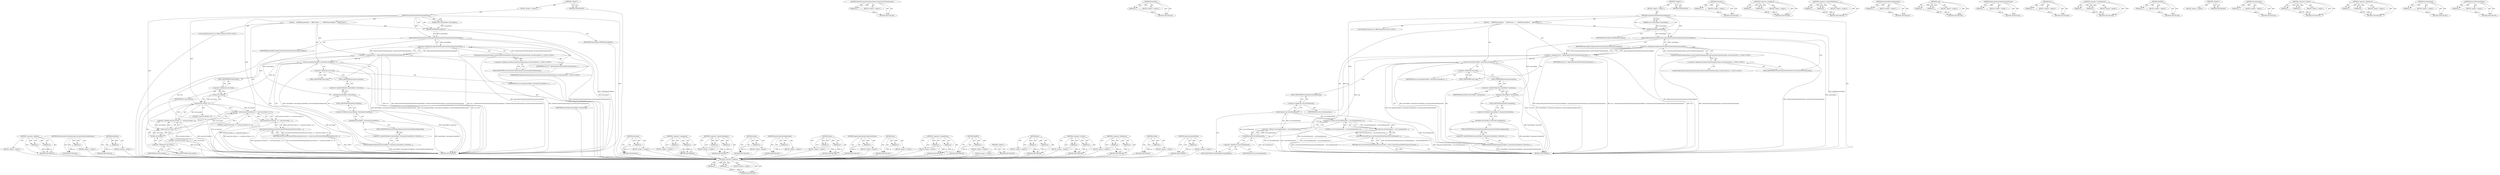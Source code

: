 digraph "narrowPrecisionToFloat" {
vulnerable_140 [label=<(METHOD,&lt;operator&gt;.addition)>];
vulnerable_141 [label=<(PARAM,p1)>];
vulnerable_142 [label=<(PARAM,p2)>];
vulnerable_143 [label=<(BLOCK,&lt;empty&gt;,&lt;empty&gt;)>];
vulnerable_144 [label=<(METHOD_RETURN,ANY)>];
vulnerable_96 [label=<(METHOD,SubtreeContentTransformScope.currentContentTransformation)>];
vulnerable_97 [label=<(PARAM,p1)>];
vulnerable_98 [label=<(BLOCK,&lt;empty&gt;,&lt;empty&gt;)>];
vulnerable_99 [label=<(METHOD_RETURN,ANY)>];
vulnerable_119 [label=<(METHOD,frameHost)>];
vulnerable_120 [label=<(PARAM,p1)>];
vulnerable_121 [label=<(BLOCK,&lt;empty&gt;,&lt;empty&gt;)>];
vulnerable_122 [label=<(METHOD_RETURN,ANY)>];
vulnerable_6 [label=<(METHOD,&lt;global&gt;)<SUB>1</SUB>>];
vulnerable_7 [label=<(BLOCK,&lt;empty&gt;,&lt;empty&gt;)<SUB>1</SUB>>];
vulnerable_8 [label=<(METHOD,calculateScreenFontSizeScalingFactor)<SUB>1</SUB>>];
vulnerable_9 [label=<(PARAM,const LayoutObject* layoutObject)<SUB>1</SUB>>];
vulnerable_10 [label=<(BLOCK,{
    ASSERT(layoutObject);

     AffineTransfo...,{
    ASSERT(layoutObject);

     AffineTransfo...)<SUB>2</SUB>>];
vulnerable_11 [label=<(ASSERT,ASSERT(layoutObject))<SUB>3</SUB>>];
vulnerable_12 [label=<(IDENTIFIER,layoutObject,ASSERT(layoutObject))<SUB>3</SUB>>];
vulnerable_13 [label="<(LOCAL,AffineTransform ctm: AffineTransform)<SUB>5</SUB>>"];
vulnerable_14 [label=<(&lt;operator&gt;.assignment,ctm = deprecatedCalculateTransformToLayer(layou...)<SUB>5</SUB>>];
vulnerable_15 [label=<(IDENTIFIER,ctm,ctm = deprecatedCalculateTransformToLayer(layou...)<SUB>5</SUB>>];
vulnerable_16 [label=<(&lt;operator&gt;.multiplication,deprecatedCalculateTransformToLayer(layoutObjec...)<SUB>5</SUB>>];
vulnerable_17 [label=<(deprecatedCalculateTransformToLayer,deprecatedCalculateTransformToLayer(layoutObject))<SUB>5</SUB>>];
vulnerable_18 [label=<(IDENTIFIER,layoutObject,deprecatedCalculateTransformToLayer(layoutObject))<SUB>5</SUB>>];
vulnerable_19 [label="<(SubtreeContentTransformScope.currentContentTransformation,SubtreeContentTransformScope::currentContentTra...)<SUB>5</SUB>>"];
vulnerable_20 [label="<(&lt;operator&gt;.fieldAccess,SubtreeContentTransformScope::currentContentTra...)<SUB>5</SUB>>"];
vulnerable_21 [label="<(IDENTIFIER,SubtreeContentTransformScope,SubtreeContentTransformScope::currentContentTra...)<SUB>5</SUB>>"];
vulnerable_22 [label=<(FIELD_IDENTIFIER,currentContentTransformation,currentContentTransformation)<SUB>5</SUB>>];
vulnerable_23 [label=<(scale,ctm.scale(layoutObject-&gt;document().frameHost()-...)<SUB>6</SUB>>];
vulnerable_24 [label=<(&lt;operator&gt;.fieldAccess,ctm.scale)<SUB>6</SUB>>];
vulnerable_25 [label=<(IDENTIFIER,ctm,ctm.scale(layoutObject-&gt;document().frameHost()-...)<SUB>6</SUB>>];
vulnerable_26 [label=<(FIELD_IDENTIFIER,scale,scale)<SUB>6</SUB>>];
vulnerable_27 [label=<(deviceScaleFactorDeprecated,layoutObject-&gt;document().frameHost()-&gt;deviceSca...)<SUB>6</SUB>>];
vulnerable_28 [label=<(&lt;operator&gt;.indirectFieldAccess,layoutObject-&gt;document().frameHost()-&gt;deviceSca...)<SUB>6</SUB>>];
vulnerable_29 [label=<(frameHost,layoutObject-&gt;document().frameHost())<SUB>6</SUB>>];
vulnerable_30 [label=<(&lt;operator&gt;.fieldAccess,layoutObject-&gt;document().frameHost)<SUB>6</SUB>>];
vulnerable_31 [label=<(document,layoutObject-&gt;document())<SUB>6</SUB>>];
vulnerable_32 [label=<(&lt;operator&gt;.indirectFieldAccess,layoutObject-&gt;document)<SUB>6</SUB>>];
vulnerable_33 [label=<(IDENTIFIER,layoutObject,layoutObject-&gt;document())<SUB>6</SUB>>];
vulnerable_34 [label=<(FIELD_IDENTIFIER,document,document)<SUB>6</SUB>>];
vulnerable_35 [label=<(FIELD_IDENTIFIER,frameHost,frameHost)<SUB>6</SUB>>];
vulnerable_36 [label=<(FIELD_IDENTIFIER,deviceScaleFactorDeprecated,deviceScaleFactorDeprecated)<SUB>6</SUB>>];
vulnerable_37 [label=<(RETURN,return narrowPrecisionToFloat(sqrt((pow(ctm.xSc...,return narrowPrecisionToFloat(sqrt((pow(ctm.xSc...)<SUB>8</SUB>>];
vulnerable_38 [label=<(narrowPrecisionToFloat,narrowPrecisionToFloat(sqrt((pow(ctm.xScale(), ...)<SUB>8</SUB>>];
vulnerable_39 [label=<(sqrt,sqrt((pow(ctm.xScale(), 2) + pow(ctm.yScale(), ...)<SUB>8</SUB>>];
vulnerable_40 [label=<(&lt;operator&gt;.division,(pow(ctm.xScale(), 2) + pow(ctm.yScale(), 2)) / 2)<SUB>8</SUB>>];
vulnerable_41 [label=<(&lt;operator&gt;.addition,pow(ctm.xScale(), 2) + pow(ctm.yScale(), 2))<SUB>8</SUB>>];
vulnerable_42 [label=<(pow,pow(ctm.xScale(), 2))<SUB>8</SUB>>];
vulnerable_43 [label=<(xScale,ctm.xScale())<SUB>8</SUB>>];
vulnerable_44 [label=<(&lt;operator&gt;.fieldAccess,ctm.xScale)<SUB>8</SUB>>];
vulnerable_45 [label=<(IDENTIFIER,ctm,ctm.xScale())<SUB>8</SUB>>];
vulnerable_46 [label=<(FIELD_IDENTIFIER,xScale,xScale)<SUB>8</SUB>>];
vulnerable_47 [label=<(LITERAL,2,pow(ctm.xScale(), 2))<SUB>8</SUB>>];
vulnerable_48 [label=<(pow,pow(ctm.yScale(), 2))<SUB>8</SUB>>];
vulnerable_49 [label=<(yScale,ctm.yScale())<SUB>8</SUB>>];
vulnerable_50 [label=<(&lt;operator&gt;.fieldAccess,ctm.yScale)<SUB>8</SUB>>];
vulnerable_51 [label=<(IDENTIFIER,ctm,ctm.yScale())<SUB>8</SUB>>];
vulnerable_52 [label=<(FIELD_IDENTIFIER,yScale,yScale)<SUB>8</SUB>>];
vulnerable_53 [label=<(LITERAL,2,pow(ctm.yScale(), 2))<SUB>8</SUB>>];
vulnerable_54 [label=<(LITERAL,2,(pow(ctm.xScale(), 2) + pow(ctm.yScale(), 2)) / 2)<SUB>8</SUB>>];
vulnerable_55 [label=<(METHOD_RETURN,float)<SUB>1</SUB>>];
vulnerable_57 [label=<(METHOD_RETURN,ANY)<SUB>1</SUB>>];
vulnerable_123 [label=<(METHOD,document)>];
vulnerable_124 [label=<(PARAM,p1)>];
vulnerable_125 [label=<(BLOCK,&lt;empty&gt;,&lt;empty&gt;)>];
vulnerable_126 [label=<(METHOD_RETURN,ANY)>];
vulnerable_82 [label=<(METHOD,&lt;operator&gt;.assignment)>];
vulnerable_83 [label=<(PARAM,p1)>];
vulnerable_84 [label=<(PARAM,p2)>];
vulnerable_85 [label=<(BLOCK,&lt;empty&gt;,&lt;empty&gt;)>];
vulnerable_86 [label=<(METHOD_RETURN,ANY)>];
vulnerable_114 [label=<(METHOD,&lt;operator&gt;.indirectFieldAccess)>];
vulnerable_115 [label=<(PARAM,p1)>];
vulnerable_116 [label=<(PARAM,p2)>];
vulnerable_117 [label=<(BLOCK,&lt;empty&gt;,&lt;empty&gt;)>];
vulnerable_118 [label=<(METHOD_RETURN,ANY)>];
vulnerable_154 [label=<(METHOD,yScale)>];
vulnerable_155 [label=<(PARAM,p1)>];
vulnerable_156 [label=<(BLOCK,&lt;empty&gt;,&lt;empty&gt;)>];
vulnerable_157 [label=<(METHOD_RETURN,ANY)>];
vulnerable_110 [label=<(METHOD,deviceScaleFactorDeprecated)>];
vulnerable_111 [label=<(PARAM,p1)>];
vulnerable_112 [label=<(BLOCK,&lt;empty&gt;,&lt;empty&gt;)>];
vulnerable_113 [label=<(METHOD_RETURN,ANY)>];
vulnerable_105 [label=<(METHOD,scale)>];
vulnerable_106 [label=<(PARAM,p1)>];
vulnerable_107 [label=<(PARAM,p2)>];
vulnerable_108 [label=<(BLOCK,&lt;empty&gt;,&lt;empty&gt;)>];
vulnerable_109 [label=<(METHOD_RETURN,ANY)>];
vulnerable_92 [label=<(METHOD,deprecatedCalculateTransformToLayer)>];
vulnerable_93 [label=<(PARAM,p1)>];
vulnerable_94 [label=<(BLOCK,&lt;empty&gt;,&lt;empty&gt;)>];
vulnerable_95 [label=<(METHOD_RETURN,ANY)>];
vulnerable_131 [label=<(METHOD,sqrt)>];
vulnerable_132 [label=<(PARAM,p1)>];
vulnerable_133 [label=<(BLOCK,&lt;empty&gt;,&lt;empty&gt;)>];
vulnerable_134 [label=<(METHOD_RETURN,ANY)>];
vulnerable_87 [label=<(METHOD,&lt;operator&gt;.multiplication)>];
vulnerable_88 [label=<(PARAM,p1)>];
vulnerable_89 [label=<(PARAM,p2)>];
vulnerable_90 [label=<(BLOCK,&lt;empty&gt;,&lt;empty&gt;)>];
vulnerable_91 [label=<(METHOD_RETURN,ANY)>];
vulnerable_78 [label=<(METHOD,ASSERT)>];
vulnerable_79 [label=<(PARAM,p1)>];
vulnerable_80 [label=<(BLOCK,&lt;empty&gt;,&lt;empty&gt;)>];
vulnerable_81 [label=<(METHOD_RETURN,ANY)>];
vulnerable_72 [label=<(METHOD,&lt;global&gt;)<SUB>1</SUB>>];
vulnerable_73 [label=<(BLOCK,&lt;empty&gt;,&lt;empty&gt;)>];
vulnerable_74 [label=<(METHOD_RETURN,ANY)>];
vulnerable_145 [label=<(METHOD,pow)>];
vulnerable_146 [label=<(PARAM,p1)>];
vulnerable_147 [label=<(PARAM,p2)>];
vulnerable_148 [label=<(BLOCK,&lt;empty&gt;,&lt;empty&gt;)>];
vulnerable_149 [label=<(METHOD_RETURN,ANY)>];
vulnerable_135 [label=<(METHOD,&lt;operator&gt;.division)>];
vulnerable_136 [label=<(PARAM,p1)>];
vulnerable_137 [label=<(PARAM,p2)>];
vulnerable_138 [label=<(BLOCK,&lt;empty&gt;,&lt;empty&gt;)>];
vulnerable_139 [label=<(METHOD_RETURN,ANY)>];
vulnerable_100 [label=<(METHOD,&lt;operator&gt;.fieldAccess)>];
vulnerable_101 [label=<(PARAM,p1)>];
vulnerable_102 [label=<(PARAM,p2)>];
vulnerable_103 [label=<(BLOCK,&lt;empty&gt;,&lt;empty&gt;)>];
vulnerable_104 [label=<(METHOD_RETURN,ANY)>];
vulnerable_150 [label=<(METHOD,xScale)>];
vulnerable_151 [label=<(PARAM,p1)>];
vulnerable_152 [label=<(BLOCK,&lt;empty&gt;,&lt;empty&gt;)>];
vulnerable_153 [label=<(METHOD_RETURN,ANY)>];
vulnerable_127 [label=<(METHOD,narrowPrecisionToFloat)>];
vulnerable_128 [label=<(PARAM,p1)>];
vulnerable_129 [label=<(BLOCK,&lt;empty&gt;,&lt;empty&gt;)>];
vulnerable_130 [label=<(METHOD_RETURN,ANY)>];
fixed_136 [label=<(METHOD,&lt;operator&gt;.addition)>];
fixed_137 [label=<(PARAM,p1)>];
fixed_138 [label=<(PARAM,p2)>];
fixed_139 [label=<(BLOCK,&lt;empty&gt;,&lt;empty&gt;)>];
fixed_140 [label=<(METHOD_RETURN,ANY)>];
fixed_92 [label=<(METHOD,SubtreeContentTransformScope.currentContentTransformation)>];
fixed_93 [label=<(PARAM,p1)>];
fixed_94 [label=<(BLOCK,&lt;empty&gt;,&lt;empty&gt;)>];
fixed_95 [label=<(METHOD_RETURN,ANY)>];
fixed_115 [label=<(METHOD,frameHost)>];
fixed_116 [label=<(PARAM,p1)>];
fixed_117 [label=<(BLOCK,&lt;empty&gt;,&lt;empty&gt;)>];
fixed_118 [label=<(METHOD_RETURN,ANY)>];
fixed_6 [label=<(METHOD,&lt;global&gt;)<SUB>1</SUB>>];
fixed_7 [label=<(BLOCK,&lt;empty&gt;,&lt;empty&gt;)<SUB>1</SUB>>];
fixed_8 [label=<(METHOD,calculateScreenFontSizeScalingFactor)<SUB>1</SUB>>];
fixed_9 [label=<(PARAM,const LayoutObject* layoutObject)<SUB>1</SUB>>];
fixed_10 [label=<(BLOCK,{
    ASSERT(layoutObject);

     AffineTransfo...,{
    ASSERT(layoutObject);

     AffineTransfo...)<SUB>2</SUB>>];
fixed_11 [label=<(ASSERT,ASSERT(layoutObject))<SUB>3</SUB>>];
fixed_12 [label=<(IDENTIFIER,layoutObject,ASSERT(layoutObject))<SUB>3</SUB>>];
fixed_13 [label="<(LOCAL,AffineTransform ctm: AffineTransform)<SUB>5</SUB>>"];
fixed_14 [label=<(&lt;operator&gt;.assignment,ctm = deprecatedCalculateTransformToLayer(layou...)<SUB>5</SUB>>];
fixed_15 [label=<(IDENTIFIER,ctm,ctm = deprecatedCalculateTransformToLayer(layou...)<SUB>5</SUB>>];
fixed_16 [label=<(&lt;operator&gt;.multiplication,deprecatedCalculateTransformToLayer(layoutObjec...)<SUB>5</SUB>>];
fixed_17 [label=<(deprecatedCalculateTransformToLayer,deprecatedCalculateTransformToLayer(layoutObject))<SUB>5</SUB>>];
fixed_18 [label=<(IDENTIFIER,layoutObject,deprecatedCalculateTransformToLayer(layoutObject))<SUB>5</SUB>>];
fixed_19 [label="<(SubtreeContentTransformScope.currentContentTransformation,SubtreeContentTransformScope::currentContentTra...)<SUB>5</SUB>>"];
fixed_20 [label="<(&lt;operator&gt;.fieldAccess,SubtreeContentTransformScope::currentContentTra...)<SUB>5</SUB>>"];
fixed_21 [label="<(IDENTIFIER,SubtreeContentTransformScope,SubtreeContentTransformScope::currentContentTra...)<SUB>5</SUB>>"];
fixed_22 [label=<(FIELD_IDENTIFIER,currentContentTransformation,currentContentTransformation)<SUB>5</SUB>>];
fixed_23 [label=<(scale,ctm.scale(layoutObject-&gt;document().frameHost()-...)<SUB>6</SUB>>];
fixed_24 [label=<(&lt;operator&gt;.fieldAccess,ctm.scale)<SUB>6</SUB>>];
fixed_25 [label=<(IDENTIFIER,ctm,ctm.scale(layoutObject-&gt;document().frameHost()-...)<SUB>6</SUB>>];
fixed_26 [label=<(FIELD_IDENTIFIER,scale,scale)<SUB>6</SUB>>];
fixed_27 [label=<(deviceScaleFactorDeprecated,layoutObject-&gt;document().frameHost()-&gt;deviceSca...)<SUB>6</SUB>>];
fixed_28 [label=<(&lt;operator&gt;.indirectFieldAccess,layoutObject-&gt;document().frameHost()-&gt;deviceSca...)<SUB>6</SUB>>];
fixed_29 [label=<(frameHost,layoutObject-&gt;document().frameHost())<SUB>6</SUB>>];
fixed_30 [label=<(&lt;operator&gt;.fieldAccess,layoutObject-&gt;document().frameHost)<SUB>6</SUB>>];
fixed_31 [label=<(document,layoutObject-&gt;document())<SUB>6</SUB>>];
fixed_32 [label=<(&lt;operator&gt;.indirectFieldAccess,layoutObject-&gt;document)<SUB>6</SUB>>];
fixed_33 [label=<(IDENTIFIER,layoutObject,layoutObject-&gt;document())<SUB>6</SUB>>];
fixed_34 [label=<(FIELD_IDENTIFIER,document,document)<SUB>6</SUB>>];
fixed_35 [label=<(FIELD_IDENTIFIER,frameHost,frameHost)<SUB>6</SUB>>];
fixed_36 [label=<(FIELD_IDENTIFIER,deviceScaleFactorDeprecated,deviceScaleFactorDeprecated)<SUB>6</SUB>>];
fixed_37 [label=<(RETURN,return narrowPrecisionToFloat(sqrt((ctm.xScaleS...,return narrowPrecisionToFloat(sqrt((ctm.xScaleS...)<SUB>8</SUB>>];
fixed_38 [label=<(narrowPrecisionToFloat,narrowPrecisionToFloat(sqrt((ctm.xScaleSquared(...)<SUB>8</SUB>>];
fixed_39 [label=<(sqrt,sqrt((ctm.xScaleSquared() + ctm.yScaleSquared()...)<SUB>8</SUB>>];
fixed_40 [label=<(&lt;operator&gt;.division,(ctm.xScaleSquared() + ctm.yScaleSquared()) / 2)<SUB>8</SUB>>];
fixed_41 [label=<(&lt;operator&gt;.addition,ctm.xScaleSquared() + ctm.yScaleSquared())<SUB>8</SUB>>];
fixed_42 [label=<(xScaleSquared,ctm.xScaleSquared())<SUB>8</SUB>>];
fixed_43 [label=<(&lt;operator&gt;.fieldAccess,ctm.xScaleSquared)<SUB>8</SUB>>];
fixed_44 [label=<(IDENTIFIER,ctm,ctm.xScaleSquared())<SUB>8</SUB>>];
fixed_45 [label=<(FIELD_IDENTIFIER,xScaleSquared,xScaleSquared)<SUB>8</SUB>>];
fixed_46 [label=<(yScaleSquared,ctm.yScaleSquared())<SUB>8</SUB>>];
fixed_47 [label=<(&lt;operator&gt;.fieldAccess,ctm.yScaleSquared)<SUB>8</SUB>>];
fixed_48 [label=<(IDENTIFIER,ctm,ctm.yScaleSquared())<SUB>8</SUB>>];
fixed_49 [label=<(FIELD_IDENTIFIER,yScaleSquared,yScaleSquared)<SUB>8</SUB>>];
fixed_50 [label=<(LITERAL,2,(ctm.xScaleSquared() + ctm.yScaleSquared()) / 2)<SUB>8</SUB>>];
fixed_51 [label=<(METHOD_RETURN,float)<SUB>1</SUB>>];
fixed_53 [label=<(METHOD_RETURN,ANY)<SUB>1</SUB>>];
fixed_119 [label=<(METHOD,document)>];
fixed_120 [label=<(PARAM,p1)>];
fixed_121 [label=<(BLOCK,&lt;empty&gt;,&lt;empty&gt;)>];
fixed_122 [label=<(METHOD_RETURN,ANY)>];
fixed_78 [label=<(METHOD,&lt;operator&gt;.assignment)>];
fixed_79 [label=<(PARAM,p1)>];
fixed_80 [label=<(PARAM,p2)>];
fixed_81 [label=<(BLOCK,&lt;empty&gt;,&lt;empty&gt;)>];
fixed_82 [label=<(METHOD_RETURN,ANY)>];
fixed_110 [label=<(METHOD,&lt;operator&gt;.indirectFieldAccess)>];
fixed_111 [label=<(PARAM,p1)>];
fixed_112 [label=<(PARAM,p2)>];
fixed_113 [label=<(BLOCK,&lt;empty&gt;,&lt;empty&gt;)>];
fixed_114 [label=<(METHOD_RETURN,ANY)>];
fixed_106 [label=<(METHOD,deviceScaleFactorDeprecated)>];
fixed_107 [label=<(PARAM,p1)>];
fixed_108 [label=<(BLOCK,&lt;empty&gt;,&lt;empty&gt;)>];
fixed_109 [label=<(METHOD_RETURN,ANY)>];
fixed_101 [label=<(METHOD,scale)>];
fixed_102 [label=<(PARAM,p1)>];
fixed_103 [label=<(PARAM,p2)>];
fixed_104 [label=<(BLOCK,&lt;empty&gt;,&lt;empty&gt;)>];
fixed_105 [label=<(METHOD_RETURN,ANY)>];
fixed_88 [label=<(METHOD,deprecatedCalculateTransformToLayer)>];
fixed_89 [label=<(PARAM,p1)>];
fixed_90 [label=<(BLOCK,&lt;empty&gt;,&lt;empty&gt;)>];
fixed_91 [label=<(METHOD_RETURN,ANY)>];
fixed_127 [label=<(METHOD,sqrt)>];
fixed_128 [label=<(PARAM,p1)>];
fixed_129 [label=<(BLOCK,&lt;empty&gt;,&lt;empty&gt;)>];
fixed_130 [label=<(METHOD_RETURN,ANY)>];
fixed_83 [label=<(METHOD,&lt;operator&gt;.multiplication)>];
fixed_84 [label=<(PARAM,p1)>];
fixed_85 [label=<(PARAM,p2)>];
fixed_86 [label=<(BLOCK,&lt;empty&gt;,&lt;empty&gt;)>];
fixed_87 [label=<(METHOD_RETURN,ANY)>];
fixed_74 [label=<(METHOD,ASSERT)>];
fixed_75 [label=<(PARAM,p1)>];
fixed_76 [label=<(BLOCK,&lt;empty&gt;,&lt;empty&gt;)>];
fixed_77 [label=<(METHOD_RETURN,ANY)>];
fixed_68 [label=<(METHOD,&lt;global&gt;)<SUB>1</SUB>>];
fixed_69 [label=<(BLOCK,&lt;empty&gt;,&lt;empty&gt;)>];
fixed_70 [label=<(METHOD_RETURN,ANY)>];
fixed_141 [label=<(METHOD,xScaleSquared)>];
fixed_142 [label=<(PARAM,p1)>];
fixed_143 [label=<(BLOCK,&lt;empty&gt;,&lt;empty&gt;)>];
fixed_144 [label=<(METHOD_RETURN,ANY)>];
fixed_131 [label=<(METHOD,&lt;operator&gt;.division)>];
fixed_132 [label=<(PARAM,p1)>];
fixed_133 [label=<(PARAM,p2)>];
fixed_134 [label=<(BLOCK,&lt;empty&gt;,&lt;empty&gt;)>];
fixed_135 [label=<(METHOD_RETURN,ANY)>];
fixed_96 [label=<(METHOD,&lt;operator&gt;.fieldAccess)>];
fixed_97 [label=<(PARAM,p1)>];
fixed_98 [label=<(PARAM,p2)>];
fixed_99 [label=<(BLOCK,&lt;empty&gt;,&lt;empty&gt;)>];
fixed_100 [label=<(METHOD_RETURN,ANY)>];
fixed_145 [label=<(METHOD,yScaleSquared)>];
fixed_146 [label=<(PARAM,p1)>];
fixed_147 [label=<(BLOCK,&lt;empty&gt;,&lt;empty&gt;)>];
fixed_148 [label=<(METHOD_RETURN,ANY)>];
fixed_123 [label=<(METHOD,narrowPrecisionToFloat)>];
fixed_124 [label=<(PARAM,p1)>];
fixed_125 [label=<(BLOCK,&lt;empty&gt;,&lt;empty&gt;)>];
fixed_126 [label=<(METHOD_RETURN,ANY)>];
vulnerable_140 -> vulnerable_141  [key=0, label="AST: "];
vulnerable_140 -> vulnerable_141  [key=1, label="DDG: "];
vulnerable_140 -> vulnerable_143  [key=0, label="AST: "];
vulnerable_140 -> vulnerable_142  [key=0, label="AST: "];
vulnerable_140 -> vulnerable_142  [key=1, label="DDG: "];
vulnerable_140 -> vulnerable_144  [key=0, label="AST: "];
vulnerable_140 -> vulnerable_144  [key=1, label="CFG: "];
vulnerable_141 -> vulnerable_144  [key=0, label="DDG: p1"];
vulnerable_142 -> vulnerable_144  [key=0, label="DDG: p2"];
vulnerable_143 -> fixed_136  [key=0];
vulnerable_144 -> fixed_136  [key=0];
vulnerable_96 -> vulnerable_97  [key=0, label="AST: "];
vulnerable_96 -> vulnerable_97  [key=1, label="DDG: "];
vulnerable_96 -> vulnerable_98  [key=0, label="AST: "];
vulnerable_96 -> vulnerable_99  [key=0, label="AST: "];
vulnerable_96 -> vulnerable_99  [key=1, label="CFG: "];
vulnerable_97 -> vulnerable_99  [key=0, label="DDG: p1"];
vulnerable_98 -> fixed_136  [key=0];
vulnerable_99 -> fixed_136  [key=0];
vulnerable_119 -> vulnerable_120  [key=0, label="AST: "];
vulnerable_119 -> vulnerable_120  [key=1, label="DDG: "];
vulnerable_119 -> vulnerable_121  [key=0, label="AST: "];
vulnerable_119 -> vulnerable_122  [key=0, label="AST: "];
vulnerable_119 -> vulnerable_122  [key=1, label="CFG: "];
vulnerable_120 -> vulnerable_122  [key=0, label="DDG: p1"];
vulnerable_121 -> fixed_136  [key=0];
vulnerable_122 -> fixed_136  [key=0];
vulnerable_6 -> vulnerable_7  [key=0, label="AST: "];
vulnerable_6 -> vulnerable_57  [key=0, label="AST: "];
vulnerable_6 -> vulnerable_57  [key=1, label="CFG: "];
vulnerable_7 -> vulnerable_8  [key=0, label="AST: "];
vulnerable_8 -> vulnerable_9  [key=0, label="AST: "];
vulnerable_8 -> vulnerable_9  [key=1, label="DDG: "];
vulnerable_8 -> vulnerable_10  [key=0, label="AST: "];
vulnerable_8 -> vulnerable_55  [key=0, label="AST: "];
vulnerable_8 -> vulnerable_11  [key=0, label="CFG: "];
vulnerable_8 -> vulnerable_11  [key=1, label="DDG: "];
vulnerable_8 -> vulnerable_17  [key=0, label="DDG: "];
vulnerable_8 -> vulnerable_40  [key=0, label="DDG: "];
vulnerable_8 -> vulnerable_42  [key=0, label="DDG: "];
vulnerable_8 -> vulnerable_48  [key=0, label="DDG: "];
vulnerable_9 -> vulnerable_11  [key=0, label="DDG: layoutObject"];
vulnerable_10 -> vulnerable_11  [key=0, label="AST: "];
vulnerable_10 -> vulnerable_13  [key=0, label="AST: "];
vulnerable_10 -> vulnerable_14  [key=0, label="AST: "];
vulnerable_10 -> vulnerable_23  [key=0, label="AST: "];
vulnerable_10 -> vulnerable_37  [key=0, label="AST: "];
vulnerable_11 -> vulnerable_12  [key=0, label="AST: "];
vulnerable_11 -> vulnerable_17  [key=0, label="CFG: "];
vulnerable_11 -> vulnerable_17  [key=1, label="DDG: layoutObject"];
vulnerable_11 -> vulnerable_55  [key=0, label="DDG: ASSERT(layoutObject)"];
vulnerable_12 -> fixed_136  [key=0];
vulnerable_13 -> fixed_136  [key=0];
vulnerable_14 -> vulnerable_15  [key=0, label="AST: "];
vulnerable_14 -> vulnerable_16  [key=0, label="AST: "];
vulnerable_14 -> vulnerable_26  [key=0, label="CFG: "];
vulnerable_14 -> vulnerable_55  [key=0, label="DDG: ctm"];
vulnerable_14 -> vulnerable_55  [key=1, label="DDG: deprecatedCalculateTransformToLayer(layoutObject) * SubtreeContentTransformScope::currentContentTransformation()"];
vulnerable_14 -> vulnerable_55  [key=2, label="DDG: ctm = deprecatedCalculateTransformToLayer(layoutObject) * SubtreeContentTransformScope::currentContentTransformation()"];
vulnerable_14 -> vulnerable_23  [key=0, label="DDG: ctm"];
vulnerable_14 -> vulnerable_43  [key=0, label="DDG: ctm"];
vulnerable_14 -> vulnerable_49  [key=0, label="DDG: ctm"];
vulnerable_15 -> fixed_136  [key=0];
vulnerable_16 -> vulnerable_17  [key=0, label="AST: "];
vulnerable_16 -> vulnerable_19  [key=0, label="AST: "];
vulnerable_16 -> vulnerable_14  [key=0, label="CFG: "];
vulnerable_16 -> vulnerable_14  [key=1, label="DDG: deprecatedCalculateTransformToLayer(layoutObject)"];
vulnerable_16 -> vulnerable_14  [key=2, label="DDG: SubtreeContentTransformScope::currentContentTransformation()"];
vulnerable_16 -> vulnerable_55  [key=0, label="DDG: deprecatedCalculateTransformToLayer(layoutObject)"];
vulnerable_16 -> vulnerable_55  [key=1, label="DDG: SubtreeContentTransformScope::currentContentTransformation()"];
vulnerable_17 -> vulnerable_18  [key=0, label="AST: "];
vulnerable_17 -> vulnerable_22  [key=0, label="CFG: "];
vulnerable_17 -> vulnerable_55  [key=0, label="DDG: layoutObject"];
vulnerable_17 -> vulnerable_16  [key=0, label="DDG: layoutObject"];
vulnerable_17 -> vulnerable_31  [key=0, label="DDG: layoutObject"];
vulnerable_18 -> fixed_136  [key=0];
vulnerable_19 -> vulnerable_20  [key=0, label="AST: "];
vulnerable_19 -> vulnerable_16  [key=0, label="CFG: "];
vulnerable_19 -> vulnerable_16  [key=1, label="DDG: SubtreeContentTransformScope::currentContentTransformation"];
vulnerable_19 -> vulnerable_55  [key=0, label="DDG: SubtreeContentTransformScope::currentContentTransformation"];
vulnerable_20 -> vulnerable_21  [key=0, label="AST: "];
vulnerable_20 -> vulnerable_22  [key=0, label="AST: "];
vulnerable_20 -> vulnerable_19  [key=0, label="CFG: "];
vulnerable_21 -> fixed_136  [key=0];
vulnerable_22 -> vulnerable_20  [key=0, label="CFG: "];
vulnerable_23 -> vulnerable_24  [key=0, label="AST: "];
vulnerable_23 -> vulnerable_27  [key=0, label="AST: "];
vulnerable_23 -> vulnerable_46  [key=0, label="CFG: "];
vulnerable_23 -> vulnerable_55  [key=0, label="DDG: ctm.scale"];
vulnerable_23 -> vulnerable_55  [key=1, label="DDG: layoutObject-&gt;document().frameHost()-&gt;deviceScaleFactorDeprecated()"];
vulnerable_23 -> vulnerable_55  [key=2, label="DDG: ctm.scale(layoutObject-&gt;document().frameHost()-&gt;deviceScaleFactorDeprecated())"];
vulnerable_24 -> vulnerable_25  [key=0, label="AST: "];
vulnerable_24 -> vulnerable_26  [key=0, label="AST: "];
vulnerable_24 -> vulnerable_34  [key=0, label="CFG: "];
vulnerable_25 -> fixed_136  [key=0];
vulnerable_26 -> vulnerable_24  [key=0, label="CFG: "];
vulnerable_27 -> vulnerable_28  [key=0, label="AST: "];
vulnerable_27 -> vulnerable_23  [key=0, label="CFG: "];
vulnerable_27 -> vulnerable_23  [key=1, label="DDG: layoutObject-&gt;document().frameHost()-&gt;deviceScaleFactorDeprecated"];
vulnerable_27 -> vulnerable_55  [key=0, label="DDG: layoutObject-&gt;document().frameHost()-&gt;deviceScaleFactorDeprecated"];
vulnerable_28 -> vulnerable_29  [key=0, label="AST: "];
vulnerable_28 -> vulnerable_36  [key=0, label="AST: "];
vulnerable_28 -> vulnerable_27  [key=0, label="CFG: "];
vulnerable_29 -> vulnerable_30  [key=0, label="AST: "];
vulnerable_29 -> vulnerable_36  [key=0, label="CFG: "];
vulnerable_29 -> vulnerable_55  [key=0, label="DDG: layoutObject-&gt;document().frameHost"];
vulnerable_30 -> vulnerable_31  [key=0, label="AST: "];
vulnerable_30 -> vulnerable_35  [key=0, label="AST: "];
vulnerable_30 -> vulnerable_29  [key=0, label="CFG: "];
vulnerable_31 -> vulnerable_32  [key=0, label="AST: "];
vulnerable_31 -> vulnerable_35  [key=0, label="CFG: "];
vulnerable_31 -> vulnerable_55  [key=0, label="DDG: layoutObject-&gt;document"];
vulnerable_32 -> vulnerable_33  [key=0, label="AST: "];
vulnerable_32 -> vulnerable_34  [key=0, label="AST: "];
vulnerable_32 -> vulnerable_31  [key=0, label="CFG: "];
vulnerable_33 -> fixed_136  [key=0];
vulnerable_34 -> vulnerable_32  [key=0, label="CFG: "];
vulnerable_35 -> vulnerable_30  [key=0, label="CFG: "];
vulnerable_36 -> vulnerable_28  [key=0, label="CFG: "];
vulnerable_37 -> vulnerable_38  [key=0, label="AST: "];
vulnerable_37 -> vulnerable_55  [key=0, label="CFG: "];
vulnerable_37 -> vulnerable_55  [key=1, label="DDG: &lt;RET&gt;"];
vulnerable_38 -> vulnerable_39  [key=0, label="AST: "];
vulnerable_38 -> vulnerable_37  [key=0, label="CFG: "];
vulnerable_38 -> vulnerable_37  [key=1, label="DDG: narrowPrecisionToFloat(sqrt((pow(ctm.xScale(), 2) + pow(ctm.yScale(), 2)) / 2))"];
vulnerable_38 -> vulnerable_55  [key=0, label="DDG: sqrt((pow(ctm.xScale(), 2) + pow(ctm.yScale(), 2)) / 2)"];
vulnerable_38 -> vulnerable_55  [key=1, label="DDG: narrowPrecisionToFloat(sqrt((pow(ctm.xScale(), 2) + pow(ctm.yScale(), 2)) / 2))"];
vulnerable_39 -> vulnerable_40  [key=0, label="AST: "];
vulnerable_39 -> vulnerable_38  [key=0, label="CFG: "];
vulnerable_39 -> vulnerable_38  [key=1, label="DDG: (pow(ctm.xScale(), 2) + pow(ctm.yScale(), 2)) / 2"];
vulnerable_39 -> vulnerable_55  [key=0, label="DDG: (pow(ctm.xScale(), 2) + pow(ctm.yScale(), 2)) / 2"];
vulnerable_40 -> vulnerable_41  [key=0, label="AST: "];
vulnerable_40 -> vulnerable_54  [key=0, label="AST: "];
vulnerable_40 -> vulnerable_39  [key=0, label="CFG: "];
vulnerable_40 -> vulnerable_39  [key=1, label="DDG: pow(ctm.xScale(), 2) + pow(ctm.yScale(), 2)"];
vulnerable_40 -> vulnerable_39  [key=2, label="DDG: 2"];
vulnerable_40 -> vulnerable_55  [key=0, label="DDG: pow(ctm.xScale(), 2) + pow(ctm.yScale(), 2)"];
vulnerable_41 -> vulnerable_42  [key=0, label="AST: "];
vulnerable_41 -> vulnerable_48  [key=0, label="AST: "];
vulnerable_41 -> vulnerable_40  [key=0, label="CFG: "];
vulnerable_41 -> vulnerable_55  [key=0, label="DDG: pow(ctm.xScale(), 2)"];
vulnerable_41 -> vulnerable_55  [key=1, label="DDG: pow(ctm.yScale(), 2)"];
vulnerable_42 -> vulnerable_43  [key=0, label="AST: "];
vulnerable_42 -> vulnerable_47  [key=0, label="AST: "];
vulnerable_42 -> vulnerable_52  [key=0, label="CFG: "];
vulnerable_42 -> vulnerable_55  [key=0, label="DDG: ctm.xScale()"];
vulnerable_42 -> vulnerable_40  [key=0, label="DDG: ctm.xScale()"];
vulnerable_42 -> vulnerable_40  [key=1, label="DDG: 2"];
vulnerable_42 -> vulnerable_41  [key=0, label="DDG: ctm.xScale()"];
vulnerable_42 -> vulnerable_41  [key=1, label="DDG: 2"];
vulnerable_43 -> vulnerable_44  [key=0, label="AST: "];
vulnerable_43 -> vulnerable_42  [key=0, label="CFG: "];
vulnerable_43 -> vulnerable_42  [key=1, label="DDG: ctm.xScale"];
vulnerable_43 -> vulnerable_55  [key=0, label="DDG: ctm.xScale"];
vulnerable_44 -> vulnerable_45  [key=0, label="AST: "];
vulnerable_44 -> vulnerable_46  [key=0, label="AST: "];
vulnerable_44 -> vulnerable_43  [key=0, label="CFG: "];
vulnerable_45 -> fixed_136  [key=0];
vulnerable_46 -> vulnerable_44  [key=0, label="CFG: "];
vulnerable_47 -> fixed_136  [key=0];
vulnerable_48 -> vulnerable_49  [key=0, label="AST: "];
vulnerable_48 -> vulnerable_53  [key=0, label="AST: "];
vulnerable_48 -> vulnerable_41  [key=0, label="CFG: "];
vulnerable_48 -> vulnerable_41  [key=1, label="DDG: ctm.yScale()"];
vulnerable_48 -> vulnerable_41  [key=2, label="DDG: 2"];
vulnerable_48 -> vulnerable_55  [key=0, label="DDG: ctm.yScale()"];
vulnerable_48 -> vulnerable_40  [key=0, label="DDG: ctm.yScale()"];
vulnerable_48 -> vulnerable_40  [key=1, label="DDG: 2"];
vulnerable_49 -> vulnerable_50  [key=0, label="AST: "];
vulnerable_49 -> vulnerable_48  [key=0, label="CFG: "];
vulnerable_49 -> vulnerable_48  [key=1, label="DDG: ctm.yScale"];
vulnerable_49 -> vulnerable_55  [key=0, label="DDG: ctm.yScale"];
vulnerable_50 -> vulnerable_51  [key=0, label="AST: "];
vulnerable_50 -> vulnerable_52  [key=0, label="AST: "];
vulnerable_50 -> vulnerable_49  [key=0, label="CFG: "];
vulnerable_51 -> fixed_136  [key=0];
vulnerable_52 -> vulnerable_50  [key=0, label="CFG: "];
vulnerable_53 -> fixed_136  [key=0];
vulnerable_54 -> fixed_136  [key=0];
vulnerable_55 -> fixed_136  [key=0];
vulnerable_57 -> fixed_136  [key=0];
vulnerable_123 -> vulnerable_124  [key=0, label="AST: "];
vulnerable_123 -> vulnerable_124  [key=1, label="DDG: "];
vulnerable_123 -> vulnerable_125  [key=0, label="AST: "];
vulnerable_123 -> vulnerable_126  [key=0, label="AST: "];
vulnerable_123 -> vulnerable_126  [key=1, label="CFG: "];
vulnerable_124 -> vulnerable_126  [key=0, label="DDG: p1"];
vulnerable_125 -> fixed_136  [key=0];
vulnerable_126 -> fixed_136  [key=0];
vulnerable_82 -> vulnerable_83  [key=0, label="AST: "];
vulnerable_82 -> vulnerable_83  [key=1, label="DDG: "];
vulnerable_82 -> vulnerable_85  [key=0, label="AST: "];
vulnerable_82 -> vulnerable_84  [key=0, label="AST: "];
vulnerable_82 -> vulnerable_84  [key=1, label="DDG: "];
vulnerable_82 -> vulnerable_86  [key=0, label="AST: "];
vulnerable_82 -> vulnerable_86  [key=1, label="CFG: "];
vulnerable_83 -> vulnerable_86  [key=0, label="DDG: p1"];
vulnerable_84 -> vulnerable_86  [key=0, label="DDG: p2"];
vulnerable_85 -> fixed_136  [key=0];
vulnerable_86 -> fixed_136  [key=0];
vulnerable_114 -> vulnerable_115  [key=0, label="AST: "];
vulnerable_114 -> vulnerable_115  [key=1, label="DDG: "];
vulnerable_114 -> vulnerable_117  [key=0, label="AST: "];
vulnerable_114 -> vulnerable_116  [key=0, label="AST: "];
vulnerable_114 -> vulnerable_116  [key=1, label="DDG: "];
vulnerable_114 -> vulnerable_118  [key=0, label="AST: "];
vulnerable_114 -> vulnerable_118  [key=1, label="CFG: "];
vulnerable_115 -> vulnerable_118  [key=0, label="DDG: p1"];
vulnerable_116 -> vulnerable_118  [key=0, label="DDG: p2"];
vulnerable_117 -> fixed_136  [key=0];
vulnerable_118 -> fixed_136  [key=0];
vulnerable_154 -> vulnerable_155  [key=0, label="AST: "];
vulnerable_154 -> vulnerable_155  [key=1, label="DDG: "];
vulnerable_154 -> vulnerable_156  [key=0, label="AST: "];
vulnerable_154 -> vulnerable_157  [key=0, label="AST: "];
vulnerable_154 -> vulnerable_157  [key=1, label="CFG: "];
vulnerable_155 -> vulnerable_157  [key=0, label="DDG: p1"];
vulnerable_156 -> fixed_136  [key=0];
vulnerable_157 -> fixed_136  [key=0];
vulnerable_110 -> vulnerable_111  [key=0, label="AST: "];
vulnerable_110 -> vulnerable_111  [key=1, label="DDG: "];
vulnerable_110 -> vulnerable_112  [key=0, label="AST: "];
vulnerable_110 -> vulnerable_113  [key=0, label="AST: "];
vulnerable_110 -> vulnerable_113  [key=1, label="CFG: "];
vulnerable_111 -> vulnerable_113  [key=0, label="DDG: p1"];
vulnerable_112 -> fixed_136  [key=0];
vulnerable_113 -> fixed_136  [key=0];
vulnerable_105 -> vulnerable_106  [key=0, label="AST: "];
vulnerable_105 -> vulnerable_106  [key=1, label="DDG: "];
vulnerable_105 -> vulnerable_108  [key=0, label="AST: "];
vulnerable_105 -> vulnerable_107  [key=0, label="AST: "];
vulnerable_105 -> vulnerable_107  [key=1, label="DDG: "];
vulnerable_105 -> vulnerable_109  [key=0, label="AST: "];
vulnerable_105 -> vulnerable_109  [key=1, label="CFG: "];
vulnerable_106 -> vulnerable_109  [key=0, label="DDG: p1"];
vulnerable_107 -> vulnerable_109  [key=0, label="DDG: p2"];
vulnerable_108 -> fixed_136  [key=0];
vulnerable_109 -> fixed_136  [key=0];
vulnerable_92 -> vulnerable_93  [key=0, label="AST: "];
vulnerable_92 -> vulnerable_93  [key=1, label="DDG: "];
vulnerable_92 -> vulnerable_94  [key=0, label="AST: "];
vulnerable_92 -> vulnerable_95  [key=0, label="AST: "];
vulnerable_92 -> vulnerable_95  [key=1, label="CFG: "];
vulnerable_93 -> vulnerable_95  [key=0, label="DDG: p1"];
vulnerable_94 -> fixed_136  [key=0];
vulnerable_95 -> fixed_136  [key=0];
vulnerable_131 -> vulnerable_132  [key=0, label="AST: "];
vulnerable_131 -> vulnerable_132  [key=1, label="DDG: "];
vulnerable_131 -> vulnerable_133  [key=0, label="AST: "];
vulnerable_131 -> vulnerable_134  [key=0, label="AST: "];
vulnerable_131 -> vulnerable_134  [key=1, label="CFG: "];
vulnerable_132 -> vulnerable_134  [key=0, label="DDG: p1"];
vulnerable_133 -> fixed_136  [key=0];
vulnerable_134 -> fixed_136  [key=0];
vulnerable_87 -> vulnerable_88  [key=0, label="AST: "];
vulnerable_87 -> vulnerable_88  [key=1, label="DDG: "];
vulnerable_87 -> vulnerable_90  [key=0, label="AST: "];
vulnerable_87 -> vulnerable_89  [key=0, label="AST: "];
vulnerable_87 -> vulnerable_89  [key=1, label="DDG: "];
vulnerable_87 -> vulnerable_91  [key=0, label="AST: "];
vulnerable_87 -> vulnerable_91  [key=1, label="CFG: "];
vulnerable_88 -> vulnerable_91  [key=0, label="DDG: p1"];
vulnerable_89 -> vulnerable_91  [key=0, label="DDG: p2"];
vulnerable_90 -> fixed_136  [key=0];
vulnerable_91 -> fixed_136  [key=0];
vulnerable_78 -> vulnerable_79  [key=0, label="AST: "];
vulnerable_78 -> vulnerable_79  [key=1, label="DDG: "];
vulnerable_78 -> vulnerable_80  [key=0, label="AST: "];
vulnerable_78 -> vulnerable_81  [key=0, label="AST: "];
vulnerable_78 -> vulnerable_81  [key=1, label="CFG: "];
vulnerable_79 -> vulnerable_81  [key=0, label="DDG: p1"];
vulnerable_80 -> fixed_136  [key=0];
vulnerable_81 -> fixed_136  [key=0];
vulnerable_72 -> vulnerable_73  [key=0, label="AST: "];
vulnerable_72 -> vulnerable_74  [key=0, label="AST: "];
vulnerable_72 -> vulnerable_74  [key=1, label="CFG: "];
vulnerable_73 -> fixed_136  [key=0];
vulnerable_74 -> fixed_136  [key=0];
vulnerable_145 -> vulnerable_146  [key=0, label="AST: "];
vulnerable_145 -> vulnerable_146  [key=1, label="DDG: "];
vulnerable_145 -> vulnerable_148  [key=0, label="AST: "];
vulnerable_145 -> vulnerable_147  [key=0, label="AST: "];
vulnerable_145 -> vulnerable_147  [key=1, label="DDG: "];
vulnerable_145 -> vulnerable_149  [key=0, label="AST: "];
vulnerable_145 -> vulnerable_149  [key=1, label="CFG: "];
vulnerable_146 -> vulnerable_149  [key=0, label="DDG: p1"];
vulnerable_147 -> vulnerable_149  [key=0, label="DDG: p2"];
vulnerable_148 -> fixed_136  [key=0];
vulnerable_149 -> fixed_136  [key=0];
vulnerable_135 -> vulnerable_136  [key=0, label="AST: "];
vulnerable_135 -> vulnerable_136  [key=1, label="DDG: "];
vulnerable_135 -> vulnerable_138  [key=0, label="AST: "];
vulnerable_135 -> vulnerable_137  [key=0, label="AST: "];
vulnerable_135 -> vulnerable_137  [key=1, label="DDG: "];
vulnerable_135 -> vulnerable_139  [key=0, label="AST: "];
vulnerable_135 -> vulnerable_139  [key=1, label="CFG: "];
vulnerable_136 -> vulnerable_139  [key=0, label="DDG: p1"];
vulnerable_137 -> vulnerable_139  [key=0, label="DDG: p2"];
vulnerable_138 -> fixed_136  [key=0];
vulnerable_139 -> fixed_136  [key=0];
vulnerable_100 -> vulnerable_101  [key=0, label="AST: "];
vulnerable_100 -> vulnerable_101  [key=1, label="DDG: "];
vulnerable_100 -> vulnerable_103  [key=0, label="AST: "];
vulnerable_100 -> vulnerable_102  [key=0, label="AST: "];
vulnerable_100 -> vulnerable_102  [key=1, label="DDG: "];
vulnerable_100 -> vulnerable_104  [key=0, label="AST: "];
vulnerable_100 -> vulnerable_104  [key=1, label="CFG: "];
vulnerable_101 -> vulnerable_104  [key=0, label="DDG: p1"];
vulnerable_102 -> vulnerable_104  [key=0, label="DDG: p2"];
vulnerable_103 -> fixed_136  [key=0];
vulnerable_104 -> fixed_136  [key=0];
vulnerable_150 -> vulnerable_151  [key=0, label="AST: "];
vulnerable_150 -> vulnerable_151  [key=1, label="DDG: "];
vulnerable_150 -> vulnerable_152  [key=0, label="AST: "];
vulnerable_150 -> vulnerable_153  [key=0, label="AST: "];
vulnerable_150 -> vulnerable_153  [key=1, label="CFG: "];
vulnerable_151 -> vulnerable_153  [key=0, label="DDG: p1"];
vulnerable_152 -> fixed_136  [key=0];
vulnerable_153 -> fixed_136  [key=0];
vulnerable_127 -> vulnerable_128  [key=0, label="AST: "];
vulnerable_127 -> vulnerable_128  [key=1, label="DDG: "];
vulnerable_127 -> vulnerable_129  [key=0, label="AST: "];
vulnerable_127 -> vulnerable_130  [key=0, label="AST: "];
vulnerable_127 -> vulnerable_130  [key=1, label="CFG: "];
vulnerable_128 -> vulnerable_130  [key=0, label="DDG: p1"];
vulnerable_129 -> fixed_136  [key=0];
vulnerable_130 -> fixed_136  [key=0];
fixed_136 -> fixed_137  [key=0, label="AST: "];
fixed_136 -> fixed_137  [key=1, label="DDG: "];
fixed_136 -> fixed_139  [key=0, label="AST: "];
fixed_136 -> fixed_138  [key=0, label="AST: "];
fixed_136 -> fixed_138  [key=1, label="DDG: "];
fixed_136 -> fixed_140  [key=0, label="AST: "];
fixed_136 -> fixed_140  [key=1, label="CFG: "];
fixed_137 -> fixed_140  [key=0, label="DDG: p1"];
fixed_138 -> fixed_140  [key=0, label="DDG: p2"];
fixed_92 -> fixed_93  [key=0, label="AST: "];
fixed_92 -> fixed_93  [key=1, label="DDG: "];
fixed_92 -> fixed_94  [key=0, label="AST: "];
fixed_92 -> fixed_95  [key=0, label="AST: "];
fixed_92 -> fixed_95  [key=1, label="CFG: "];
fixed_93 -> fixed_95  [key=0, label="DDG: p1"];
fixed_115 -> fixed_116  [key=0, label="AST: "];
fixed_115 -> fixed_116  [key=1, label="DDG: "];
fixed_115 -> fixed_117  [key=0, label="AST: "];
fixed_115 -> fixed_118  [key=0, label="AST: "];
fixed_115 -> fixed_118  [key=1, label="CFG: "];
fixed_116 -> fixed_118  [key=0, label="DDG: p1"];
fixed_6 -> fixed_7  [key=0, label="AST: "];
fixed_6 -> fixed_53  [key=0, label="AST: "];
fixed_6 -> fixed_53  [key=1, label="CFG: "];
fixed_7 -> fixed_8  [key=0, label="AST: "];
fixed_8 -> fixed_9  [key=0, label="AST: "];
fixed_8 -> fixed_9  [key=1, label="DDG: "];
fixed_8 -> fixed_10  [key=0, label="AST: "];
fixed_8 -> fixed_51  [key=0, label="AST: "];
fixed_8 -> fixed_11  [key=0, label="CFG: "];
fixed_8 -> fixed_11  [key=1, label="DDG: "];
fixed_8 -> fixed_17  [key=0, label="DDG: "];
fixed_8 -> fixed_40  [key=0, label="DDG: "];
fixed_9 -> fixed_11  [key=0, label="DDG: layoutObject"];
fixed_10 -> fixed_11  [key=0, label="AST: "];
fixed_10 -> fixed_13  [key=0, label="AST: "];
fixed_10 -> fixed_14  [key=0, label="AST: "];
fixed_10 -> fixed_23  [key=0, label="AST: "];
fixed_10 -> fixed_37  [key=0, label="AST: "];
fixed_11 -> fixed_12  [key=0, label="AST: "];
fixed_11 -> fixed_17  [key=0, label="CFG: "];
fixed_11 -> fixed_17  [key=1, label="DDG: layoutObject"];
fixed_11 -> fixed_51  [key=0, label="DDG: ASSERT(layoutObject)"];
fixed_14 -> fixed_15  [key=0, label="AST: "];
fixed_14 -> fixed_16  [key=0, label="AST: "];
fixed_14 -> fixed_26  [key=0, label="CFG: "];
fixed_14 -> fixed_51  [key=0, label="DDG: ctm"];
fixed_14 -> fixed_51  [key=1, label="DDG: deprecatedCalculateTransformToLayer(layoutObject) * SubtreeContentTransformScope::currentContentTransformation()"];
fixed_14 -> fixed_51  [key=2, label="DDG: ctm = deprecatedCalculateTransformToLayer(layoutObject) * SubtreeContentTransformScope::currentContentTransformation()"];
fixed_14 -> fixed_23  [key=0, label="DDG: ctm"];
fixed_14 -> fixed_42  [key=0, label="DDG: ctm"];
fixed_14 -> fixed_46  [key=0, label="DDG: ctm"];
fixed_16 -> fixed_17  [key=0, label="AST: "];
fixed_16 -> fixed_19  [key=0, label="AST: "];
fixed_16 -> fixed_14  [key=0, label="CFG: "];
fixed_16 -> fixed_14  [key=1, label="DDG: deprecatedCalculateTransformToLayer(layoutObject)"];
fixed_16 -> fixed_14  [key=2, label="DDG: SubtreeContentTransformScope::currentContentTransformation()"];
fixed_16 -> fixed_51  [key=0, label="DDG: deprecatedCalculateTransformToLayer(layoutObject)"];
fixed_16 -> fixed_51  [key=1, label="DDG: SubtreeContentTransformScope::currentContentTransformation()"];
fixed_17 -> fixed_18  [key=0, label="AST: "];
fixed_17 -> fixed_22  [key=0, label="CFG: "];
fixed_17 -> fixed_51  [key=0, label="DDG: layoutObject"];
fixed_17 -> fixed_16  [key=0, label="DDG: layoutObject"];
fixed_17 -> fixed_31  [key=0, label="DDG: layoutObject"];
fixed_19 -> fixed_20  [key=0, label="AST: "];
fixed_19 -> fixed_16  [key=0, label="CFG: "];
fixed_19 -> fixed_16  [key=1, label="DDG: SubtreeContentTransformScope::currentContentTransformation"];
fixed_19 -> fixed_51  [key=0, label="DDG: SubtreeContentTransformScope::currentContentTransformation"];
fixed_20 -> fixed_21  [key=0, label="AST: "];
fixed_20 -> fixed_22  [key=0, label="AST: "];
fixed_20 -> fixed_19  [key=0, label="CFG: "];
fixed_22 -> fixed_20  [key=0, label="CFG: "];
fixed_23 -> fixed_24  [key=0, label="AST: "];
fixed_23 -> fixed_27  [key=0, label="AST: "];
fixed_23 -> fixed_45  [key=0, label="CFG: "];
fixed_23 -> fixed_51  [key=0, label="DDG: ctm.scale"];
fixed_23 -> fixed_51  [key=1, label="DDG: layoutObject-&gt;document().frameHost()-&gt;deviceScaleFactorDeprecated()"];
fixed_23 -> fixed_51  [key=2, label="DDG: ctm.scale(layoutObject-&gt;document().frameHost()-&gt;deviceScaleFactorDeprecated())"];
fixed_24 -> fixed_25  [key=0, label="AST: "];
fixed_24 -> fixed_26  [key=0, label="AST: "];
fixed_24 -> fixed_34  [key=0, label="CFG: "];
fixed_26 -> fixed_24  [key=0, label="CFG: "];
fixed_27 -> fixed_28  [key=0, label="AST: "];
fixed_27 -> fixed_23  [key=0, label="CFG: "];
fixed_27 -> fixed_23  [key=1, label="DDG: layoutObject-&gt;document().frameHost()-&gt;deviceScaleFactorDeprecated"];
fixed_27 -> fixed_51  [key=0, label="DDG: layoutObject-&gt;document().frameHost()-&gt;deviceScaleFactorDeprecated"];
fixed_28 -> fixed_29  [key=0, label="AST: "];
fixed_28 -> fixed_36  [key=0, label="AST: "];
fixed_28 -> fixed_27  [key=0, label="CFG: "];
fixed_29 -> fixed_30  [key=0, label="AST: "];
fixed_29 -> fixed_36  [key=0, label="CFG: "];
fixed_29 -> fixed_51  [key=0, label="DDG: layoutObject-&gt;document().frameHost"];
fixed_30 -> fixed_31  [key=0, label="AST: "];
fixed_30 -> fixed_35  [key=0, label="AST: "];
fixed_30 -> fixed_29  [key=0, label="CFG: "];
fixed_31 -> fixed_32  [key=0, label="AST: "];
fixed_31 -> fixed_35  [key=0, label="CFG: "];
fixed_31 -> fixed_51  [key=0, label="DDG: layoutObject-&gt;document"];
fixed_32 -> fixed_33  [key=0, label="AST: "];
fixed_32 -> fixed_34  [key=0, label="AST: "];
fixed_32 -> fixed_31  [key=0, label="CFG: "];
fixed_34 -> fixed_32  [key=0, label="CFG: "];
fixed_35 -> fixed_30  [key=0, label="CFG: "];
fixed_36 -> fixed_28  [key=0, label="CFG: "];
fixed_37 -> fixed_38  [key=0, label="AST: "];
fixed_37 -> fixed_51  [key=0, label="CFG: "];
fixed_37 -> fixed_51  [key=1, label="DDG: &lt;RET&gt;"];
fixed_38 -> fixed_39  [key=0, label="AST: "];
fixed_38 -> fixed_37  [key=0, label="CFG: "];
fixed_38 -> fixed_37  [key=1, label="DDG: narrowPrecisionToFloat(sqrt((ctm.xScaleSquared() + ctm.yScaleSquared()) / 2))"];
fixed_38 -> fixed_51  [key=0, label="DDG: sqrt((ctm.xScaleSquared() + ctm.yScaleSquared()) / 2)"];
fixed_38 -> fixed_51  [key=1, label="DDG: narrowPrecisionToFloat(sqrt((ctm.xScaleSquared() + ctm.yScaleSquared()) / 2))"];
fixed_39 -> fixed_40  [key=0, label="AST: "];
fixed_39 -> fixed_38  [key=0, label="CFG: "];
fixed_39 -> fixed_38  [key=1, label="DDG: (ctm.xScaleSquared() + ctm.yScaleSquared()) / 2"];
fixed_39 -> fixed_51  [key=0, label="DDG: (ctm.xScaleSquared() + ctm.yScaleSquared()) / 2"];
fixed_40 -> fixed_41  [key=0, label="AST: "];
fixed_40 -> fixed_50  [key=0, label="AST: "];
fixed_40 -> fixed_39  [key=0, label="CFG: "];
fixed_40 -> fixed_39  [key=1, label="DDG: ctm.xScaleSquared() + ctm.yScaleSquared()"];
fixed_40 -> fixed_39  [key=2, label="DDG: 2"];
fixed_40 -> fixed_51  [key=0, label="DDG: ctm.xScaleSquared() + ctm.yScaleSquared()"];
fixed_41 -> fixed_42  [key=0, label="AST: "];
fixed_41 -> fixed_46  [key=0, label="AST: "];
fixed_41 -> fixed_40  [key=0, label="CFG: "];
fixed_41 -> fixed_51  [key=0, label="DDG: ctm.xScaleSquared()"];
fixed_41 -> fixed_51  [key=1, label="DDG: ctm.yScaleSquared()"];
fixed_42 -> fixed_43  [key=0, label="AST: "];
fixed_42 -> fixed_49  [key=0, label="CFG: "];
fixed_42 -> fixed_51  [key=0, label="DDG: ctm.xScaleSquared"];
fixed_42 -> fixed_40  [key=0, label="DDG: ctm.xScaleSquared"];
fixed_42 -> fixed_41  [key=0, label="DDG: ctm.xScaleSquared"];
fixed_43 -> fixed_44  [key=0, label="AST: "];
fixed_43 -> fixed_45  [key=0, label="AST: "];
fixed_43 -> fixed_42  [key=0, label="CFG: "];
fixed_45 -> fixed_43  [key=0, label="CFG: "];
fixed_46 -> fixed_47  [key=0, label="AST: "];
fixed_46 -> fixed_41  [key=0, label="CFG: "];
fixed_46 -> fixed_41  [key=1, label="DDG: ctm.yScaleSquared"];
fixed_46 -> fixed_51  [key=0, label="DDG: ctm.yScaleSquared"];
fixed_46 -> fixed_40  [key=0, label="DDG: ctm.yScaleSquared"];
fixed_47 -> fixed_48  [key=0, label="AST: "];
fixed_47 -> fixed_49  [key=0, label="AST: "];
fixed_47 -> fixed_46  [key=0, label="CFG: "];
fixed_49 -> fixed_47  [key=0, label="CFG: "];
fixed_119 -> fixed_120  [key=0, label="AST: "];
fixed_119 -> fixed_120  [key=1, label="DDG: "];
fixed_119 -> fixed_121  [key=0, label="AST: "];
fixed_119 -> fixed_122  [key=0, label="AST: "];
fixed_119 -> fixed_122  [key=1, label="CFG: "];
fixed_120 -> fixed_122  [key=0, label="DDG: p1"];
fixed_78 -> fixed_79  [key=0, label="AST: "];
fixed_78 -> fixed_79  [key=1, label="DDG: "];
fixed_78 -> fixed_81  [key=0, label="AST: "];
fixed_78 -> fixed_80  [key=0, label="AST: "];
fixed_78 -> fixed_80  [key=1, label="DDG: "];
fixed_78 -> fixed_82  [key=0, label="AST: "];
fixed_78 -> fixed_82  [key=1, label="CFG: "];
fixed_79 -> fixed_82  [key=0, label="DDG: p1"];
fixed_80 -> fixed_82  [key=0, label="DDG: p2"];
fixed_110 -> fixed_111  [key=0, label="AST: "];
fixed_110 -> fixed_111  [key=1, label="DDG: "];
fixed_110 -> fixed_113  [key=0, label="AST: "];
fixed_110 -> fixed_112  [key=0, label="AST: "];
fixed_110 -> fixed_112  [key=1, label="DDG: "];
fixed_110 -> fixed_114  [key=0, label="AST: "];
fixed_110 -> fixed_114  [key=1, label="CFG: "];
fixed_111 -> fixed_114  [key=0, label="DDG: p1"];
fixed_112 -> fixed_114  [key=0, label="DDG: p2"];
fixed_106 -> fixed_107  [key=0, label="AST: "];
fixed_106 -> fixed_107  [key=1, label="DDG: "];
fixed_106 -> fixed_108  [key=0, label="AST: "];
fixed_106 -> fixed_109  [key=0, label="AST: "];
fixed_106 -> fixed_109  [key=1, label="CFG: "];
fixed_107 -> fixed_109  [key=0, label="DDG: p1"];
fixed_101 -> fixed_102  [key=0, label="AST: "];
fixed_101 -> fixed_102  [key=1, label="DDG: "];
fixed_101 -> fixed_104  [key=0, label="AST: "];
fixed_101 -> fixed_103  [key=0, label="AST: "];
fixed_101 -> fixed_103  [key=1, label="DDG: "];
fixed_101 -> fixed_105  [key=0, label="AST: "];
fixed_101 -> fixed_105  [key=1, label="CFG: "];
fixed_102 -> fixed_105  [key=0, label="DDG: p1"];
fixed_103 -> fixed_105  [key=0, label="DDG: p2"];
fixed_88 -> fixed_89  [key=0, label="AST: "];
fixed_88 -> fixed_89  [key=1, label="DDG: "];
fixed_88 -> fixed_90  [key=0, label="AST: "];
fixed_88 -> fixed_91  [key=0, label="AST: "];
fixed_88 -> fixed_91  [key=1, label="CFG: "];
fixed_89 -> fixed_91  [key=0, label="DDG: p1"];
fixed_127 -> fixed_128  [key=0, label="AST: "];
fixed_127 -> fixed_128  [key=1, label="DDG: "];
fixed_127 -> fixed_129  [key=0, label="AST: "];
fixed_127 -> fixed_130  [key=0, label="AST: "];
fixed_127 -> fixed_130  [key=1, label="CFG: "];
fixed_128 -> fixed_130  [key=0, label="DDG: p1"];
fixed_83 -> fixed_84  [key=0, label="AST: "];
fixed_83 -> fixed_84  [key=1, label="DDG: "];
fixed_83 -> fixed_86  [key=0, label="AST: "];
fixed_83 -> fixed_85  [key=0, label="AST: "];
fixed_83 -> fixed_85  [key=1, label="DDG: "];
fixed_83 -> fixed_87  [key=0, label="AST: "];
fixed_83 -> fixed_87  [key=1, label="CFG: "];
fixed_84 -> fixed_87  [key=0, label="DDG: p1"];
fixed_85 -> fixed_87  [key=0, label="DDG: p2"];
fixed_74 -> fixed_75  [key=0, label="AST: "];
fixed_74 -> fixed_75  [key=1, label="DDG: "];
fixed_74 -> fixed_76  [key=0, label="AST: "];
fixed_74 -> fixed_77  [key=0, label="AST: "];
fixed_74 -> fixed_77  [key=1, label="CFG: "];
fixed_75 -> fixed_77  [key=0, label="DDG: p1"];
fixed_68 -> fixed_69  [key=0, label="AST: "];
fixed_68 -> fixed_70  [key=0, label="AST: "];
fixed_68 -> fixed_70  [key=1, label="CFG: "];
fixed_141 -> fixed_142  [key=0, label="AST: "];
fixed_141 -> fixed_142  [key=1, label="DDG: "];
fixed_141 -> fixed_143  [key=0, label="AST: "];
fixed_141 -> fixed_144  [key=0, label="AST: "];
fixed_141 -> fixed_144  [key=1, label="CFG: "];
fixed_142 -> fixed_144  [key=0, label="DDG: p1"];
fixed_131 -> fixed_132  [key=0, label="AST: "];
fixed_131 -> fixed_132  [key=1, label="DDG: "];
fixed_131 -> fixed_134  [key=0, label="AST: "];
fixed_131 -> fixed_133  [key=0, label="AST: "];
fixed_131 -> fixed_133  [key=1, label="DDG: "];
fixed_131 -> fixed_135  [key=0, label="AST: "];
fixed_131 -> fixed_135  [key=1, label="CFG: "];
fixed_132 -> fixed_135  [key=0, label="DDG: p1"];
fixed_133 -> fixed_135  [key=0, label="DDG: p2"];
fixed_96 -> fixed_97  [key=0, label="AST: "];
fixed_96 -> fixed_97  [key=1, label="DDG: "];
fixed_96 -> fixed_99  [key=0, label="AST: "];
fixed_96 -> fixed_98  [key=0, label="AST: "];
fixed_96 -> fixed_98  [key=1, label="DDG: "];
fixed_96 -> fixed_100  [key=0, label="AST: "];
fixed_96 -> fixed_100  [key=1, label="CFG: "];
fixed_97 -> fixed_100  [key=0, label="DDG: p1"];
fixed_98 -> fixed_100  [key=0, label="DDG: p2"];
fixed_145 -> fixed_146  [key=0, label="AST: "];
fixed_145 -> fixed_146  [key=1, label="DDG: "];
fixed_145 -> fixed_147  [key=0, label="AST: "];
fixed_145 -> fixed_148  [key=0, label="AST: "];
fixed_145 -> fixed_148  [key=1, label="CFG: "];
fixed_146 -> fixed_148  [key=0, label="DDG: p1"];
fixed_123 -> fixed_124  [key=0, label="AST: "];
fixed_123 -> fixed_124  [key=1, label="DDG: "];
fixed_123 -> fixed_125  [key=0, label="AST: "];
fixed_123 -> fixed_126  [key=0, label="AST: "];
fixed_123 -> fixed_126  [key=1, label="CFG: "];
fixed_124 -> fixed_126  [key=0, label="DDG: p1"];
}
